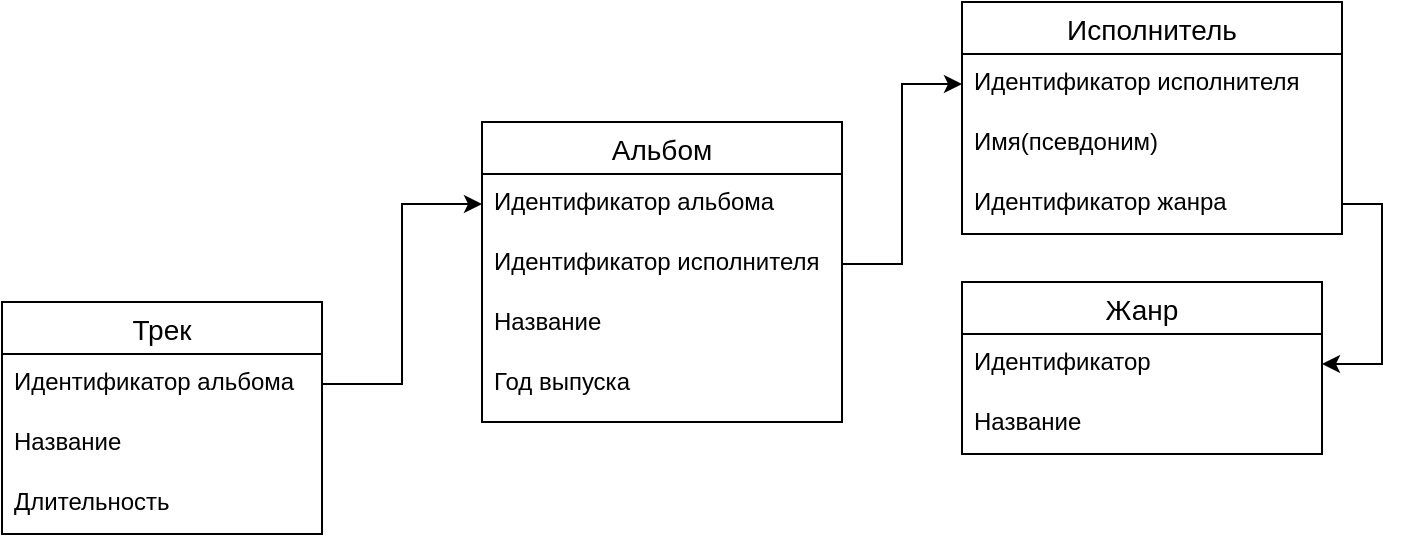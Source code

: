 <mxfile version="14.5.6" type="github">
  <diagram id="XmBHnw1xv5ObupaV6Jwz" name="Page-1">
    <mxGraphModel dx="786" dy="562" grid="1" gridSize="10" guides="1" tooltips="1" connect="1" arrows="1" fold="1" page="1" pageScale="1" pageWidth="827" pageHeight="1169" math="0" shadow="0">
      <root>
        <mxCell id="0" />
        <mxCell id="1" parent="0" />
        <mxCell id="DFbfK7MqsLUjLRTy2NEp-1" value="Трек" style="swimlane;fontStyle=0;childLayout=stackLayout;horizontal=1;startSize=26;horizontalStack=0;resizeParent=1;resizeParentMax=0;resizeLast=0;collapsible=1;marginBottom=0;align=center;fontSize=14;" vertex="1" parent="1">
          <mxGeometry x="80" y="240" width="160" height="116" as="geometry" />
        </mxCell>
        <mxCell id="DFbfK7MqsLUjLRTy2NEp-2" value="Идентификатор альбома" style="text;strokeColor=none;fillColor=none;spacingLeft=4;spacingRight=4;overflow=hidden;rotatable=0;points=[[0,0.5],[1,0.5]];portConstraint=eastwest;fontSize=12;" vertex="1" parent="DFbfK7MqsLUjLRTy2NEp-1">
          <mxGeometry y="26" width="160" height="30" as="geometry" />
        </mxCell>
        <mxCell id="DFbfK7MqsLUjLRTy2NEp-3" value="Название" style="text;strokeColor=none;fillColor=none;spacingLeft=4;spacingRight=4;overflow=hidden;rotatable=0;points=[[0,0.5],[1,0.5]];portConstraint=eastwest;fontSize=12;" vertex="1" parent="DFbfK7MqsLUjLRTy2NEp-1">
          <mxGeometry y="56" width="160" height="30" as="geometry" />
        </mxCell>
        <mxCell id="DFbfK7MqsLUjLRTy2NEp-4" value="Длительность" style="text;strokeColor=none;fillColor=none;spacingLeft=4;spacingRight=4;overflow=hidden;rotatable=0;points=[[0,0.5],[1,0.5]];portConstraint=eastwest;fontSize=12;" vertex="1" parent="DFbfK7MqsLUjLRTy2NEp-1">
          <mxGeometry y="86" width="160" height="30" as="geometry" />
        </mxCell>
        <mxCell id="DFbfK7MqsLUjLRTy2NEp-5" value="Исполнитель" style="swimlane;fontStyle=0;childLayout=stackLayout;horizontal=1;startSize=26;horizontalStack=0;resizeParent=1;resizeParentMax=0;resizeLast=0;collapsible=1;marginBottom=0;align=center;fontSize=14;" vertex="1" parent="1">
          <mxGeometry x="560" y="90" width="190" height="116" as="geometry" />
        </mxCell>
        <mxCell id="DFbfK7MqsLUjLRTy2NEp-6" value="Идентификатор исполнителя" style="text;strokeColor=none;fillColor=none;spacingLeft=4;spacingRight=4;overflow=hidden;rotatable=0;points=[[0,0.5],[1,0.5]];portConstraint=eastwest;fontSize=12;" vertex="1" parent="DFbfK7MqsLUjLRTy2NEp-5">
          <mxGeometry y="26" width="190" height="30" as="geometry" />
        </mxCell>
        <mxCell id="DFbfK7MqsLUjLRTy2NEp-7" value="Имя(псевдоним)" style="text;strokeColor=none;fillColor=none;spacingLeft=4;spacingRight=4;overflow=hidden;rotatable=0;points=[[0,0.5],[1,0.5]];portConstraint=eastwest;fontSize=12;" vertex="1" parent="DFbfK7MqsLUjLRTy2NEp-5">
          <mxGeometry y="56" width="190" height="30" as="geometry" />
        </mxCell>
        <mxCell id="DFbfK7MqsLUjLRTy2NEp-8" value="Идентификатор жанра" style="text;strokeColor=none;fillColor=none;spacingLeft=4;spacingRight=4;overflow=hidden;rotatable=0;points=[[0,0.5],[1,0.5]];portConstraint=eastwest;fontSize=12;" vertex="1" parent="DFbfK7MqsLUjLRTy2NEp-5">
          <mxGeometry y="86" width="190" height="30" as="geometry" />
        </mxCell>
        <mxCell id="DFbfK7MqsLUjLRTy2NEp-9" value="Альбом" style="swimlane;fontStyle=0;childLayout=stackLayout;horizontal=1;startSize=26;horizontalStack=0;resizeParent=1;resizeParentMax=0;resizeLast=0;collapsible=1;marginBottom=0;align=center;fontSize=14;" vertex="1" parent="1">
          <mxGeometry x="320" y="150" width="180" height="150" as="geometry" />
        </mxCell>
        <mxCell id="DFbfK7MqsLUjLRTy2NEp-10" value="Идентификатор альбома" style="text;strokeColor=none;fillColor=none;spacingLeft=4;spacingRight=4;overflow=hidden;rotatable=0;points=[[0,0.5],[1,0.5]];portConstraint=eastwest;fontSize=12;" vertex="1" parent="DFbfK7MqsLUjLRTy2NEp-9">
          <mxGeometry y="26" width="180" height="30" as="geometry" />
        </mxCell>
        <mxCell id="DFbfK7MqsLUjLRTy2NEp-11" value="Идентификатор исполнителя" style="text;strokeColor=none;fillColor=none;spacingLeft=4;spacingRight=4;overflow=hidden;rotatable=0;points=[[0,0.5],[1,0.5]];portConstraint=eastwest;fontSize=12;" vertex="1" parent="DFbfK7MqsLUjLRTy2NEp-9">
          <mxGeometry y="56" width="180" height="30" as="geometry" />
        </mxCell>
        <mxCell id="DFbfK7MqsLUjLRTy2NEp-12" value="Название" style="text;strokeColor=none;fillColor=none;spacingLeft=4;spacingRight=4;overflow=hidden;rotatable=0;points=[[0,0.5],[1,0.5]];portConstraint=eastwest;fontSize=12;" vertex="1" parent="DFbfK7MqsLUjLRTy2NEp-9">
          <mxGeometry y="86" width="180" height="64" as="geometry" />
        </mxCell>
        <mxCell id="DFbfK7MqsLUjLRTy2NEp-31" value="Жанр" style="swimlane;fontStyle=0;childLayout=stackLayout;horizontal=1;startSize=26;horizontalStack=0;resizeParent=1;resizeParentMax=0;resizeLast=0;collapsible=1;marginBottom=0;align=center;fontSize=14;" vertex="1" parent="1">
          <mxGeometry x="560" y="230" width="180" height="86" as="geometry" />
        </mxCell>
        <mxCell id="DFbfK7MqsLUjLRTy2NEp-32" value="Идентификатор" style="text;strokeColor=none;fillColor=none;spacingLeft=4;spacingRight=4;overflow=hidden;rotatable=0;points=[[0,0.5],[1,0.5]];portConstraint=eastwest;fontSize=12;" vertex="1" parent="DFbfK7MqsLUjLRTy2NEp-31">
          <mxGeometry y="26" width="180" height="30" as="geometry" />
        </mxCell>
        <mxCell id="DFbfK7MqsLUjLRTy2NEp-33" value="Название" style="text;strokeColor=none;fillColor=none;spacingLeft=4;spacingRight=4;overflow=hidden;rotatable=0;points=[[0,0.5],[1,0.5]];portConstraint=eastwest;fontSize=12;" vertex="1" parent="DFbfK7MqsLUjLRTy2NEp-31">
          <mxGeometry y="56" width="180" height="30" as="geometry" />
        </mxCell>
        <mxCell id="DFbfK7MqsLUjLRTy2NEp-38" style="edgeStyle=orthogonalEdgeStyle;rounded=0;orthogonalLoop=1;jettySize=auto;html=1;exitX=1;exitY=0.5;exitDx=0;exitDy=0;entryX=0;entryY=0.5;entryDx=0;entryDy=0;" edge="1" parent="1" source="DFbfK7MqsLUjLRTy2NEp-2" target="DFbfK7MqsLUjLRTy2NEp-10">
          <mxGeometry relative="1" as="geometry" />
        </mxCell>
        <mxCell id="DFbfK7MqsLUjLRTy2NEp-49" value="Год выпуска" style="text;strokeColor=none;fillColor=none;spacingLeft=4;spacingRight=4;overflow=hidden;rotatable=0;points=[[0,0.5],[1,0.5]];portConstraint=eastwest;fontSize=12;" vertex="1" parent="1">
          <mxGeometry x="320" y="266" width="160" height="30" as="geometry" />
        </mxCell>
        <mxCell id="DFbfK7MqsLUjLRTy2NEp-50" style="edgeStyle=orthogonalEdgeStyle;rounded=0;orthogonalLoop=1;jettySize=auto;html=1;exitX=1;exitY=0.5;exitDx=0;exitDy=0;entryX=0;entryY=0.5;entryDx=0;entryDy=0;" edge="1" parent="1" source="DFbfK7MqsLUjLRTy2NEp-11" target="DFbfK7MqsLUjLRTy2NEp-6">
          <mxGeometry relative="1" as="geometry" />
        </mxCell>
        <mxCell id="DFbfK7MqsLUjLRTy2NEp-51" style="edgeStyle=orthogonalEdgeStyle;rounded=0;orthogonalLoop=1;jettySize=auto;html=1;exitX=1;exitY=0.5;exitDx=0;exitDy=0;entryX=1;entryY=0.5;entryDx=0;entryDy=0;" edge="1" parent="1" source="DFbfK7MqsLUjLRTy2NEp-8" target="DFbfK7MqsLUjLRTy2NEp-32">
          <mxGeometry relative="1" as="geometry" />
        </mxCell>
      </root>
    </mxGraphModel>
  </diagram>
</mxfile>

